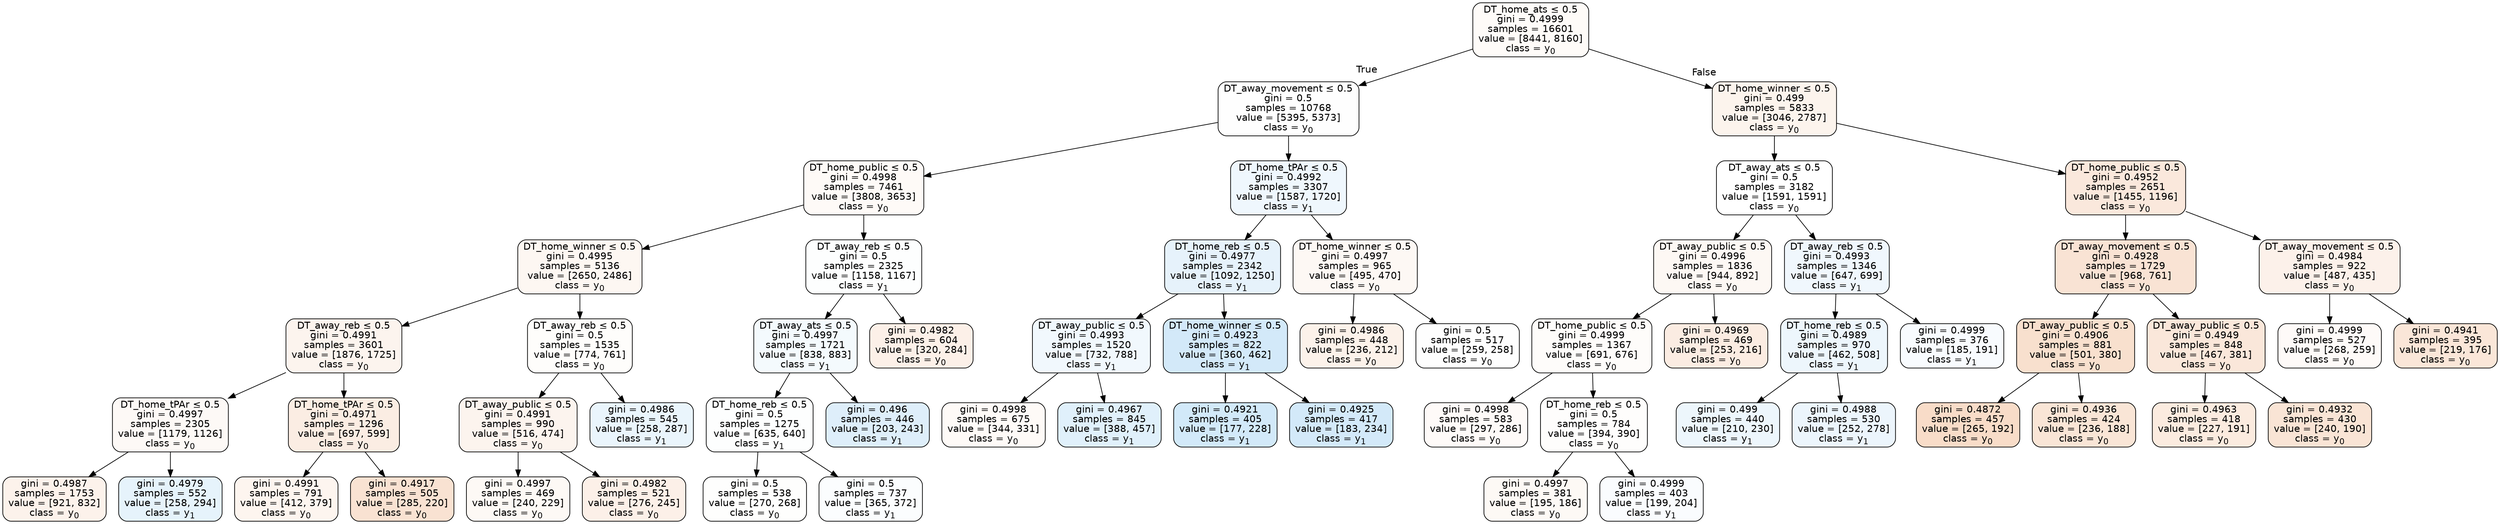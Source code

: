 digraph Tree {
node [shape=box, style="filled, rounded", color="black", fontname=helvetica] ;
edge [fontname=helvetica] ;
0 [label=<DT_home_ats &le; 0.5<br/>gini = 0.4999<br/>samples = 16601<br/>value = [8441, 8160]<br/>class = y<SUB>0</SUB>>, fillcolor="#e5813908"] ;
1 [label=<DT_away_movement &le; 0.5<br/>gini = 0.5<br/>samples = 10768<br/>value = [5395, 5373]<br/>class = y<SUB>0</SUB>>, fillcolor="#e5813901"] ;
0 -> 1 [labeldistance=2.5, labelangle=45, headlabel="True"] ;
2 [label=<DT_home_public &le; 0.5<br/>gini = 0.4998<br/>samples = 7461<br/>value = [3808, 3653]<br/>class = y<SUB>0</SUB>>, fillcolor="#e581390a"] ;
1 -> 2 ;
3 [label=<DT_home_winner &le; 0.5<br/>gini = 0.4995<br/>samples = 5136<br/>value = [2650, 2486]<br/>class = y<SUB>0</SUB>>, fillcolor="#e5813910"] ;
2 -> 3 ;
4 [label=<DT_away_reb &le; 0.5<br/>gini = 0.4991<br/>samples = 3601<br/>value = [1876, 1725]<br/>class = y<SUB>0</SUB>>, fillcolor="#e5813915"] ;
3 -> 4 ;
5 [label=<DT_home_tPAr &le; 0.5<br/>gini = 0.4997<br/>samples = 2305<br/>value = [1179, 1126]<br/>class = y<SUB>0</SUB>>, fillcolor="#e581390b"] ;
4 -> 5 ;
6 [label=<gini = 0.4987<br/>samples = 1753<br/>value = [921, 832]<br/>class = y<SUB>0</SUB>>, fillcolor="#e5813919"] ;
5 -> 6 ;
7 [label=<gini = 0.4979<br/>samples = 552<br/>value = [258, 294]<br/>class = y<SUB>1</SUB>>, fillcolor="#399de51f"] ;
5 -> 7 ;
8 [label=<DT_home_tPAr &le; 0.5<br/>gini = 0.4971<br/>samples = 1296<br/>value = [697, 599]<br/>class = y<SUB>0</SUB>>, fillcolor="#e5813924"] ;
4 -> 8 ;
9 [label=<gini = 0.4991<br/>samples = 791<br/>value = [412, 379]<br/>class = y<SUB>0</SUB>>, fillcolor="#e5813914"] ;
8 -> 9 ;
10 [label=<gini = 0.4917<br/>samples = 505<br/>value = [285, 220]<br/>class = y<SUB>0</SUB>>, fillcolor="#e581393a"] ;
8 -> 10 ;
11 [label=<DT_away_reb &le; 0.5<br/>gini = 0.5<br/>samples = 1535<br/>value = [774, 761]<br/>class = y<SUB>0</SUB>>, fillcolor="#e5813904"] ;
3 -> 11 ;
12 [label=<DT_away_public &le; 0.5<br/>gini = 0.4991<br/>samples = 990<br/>value = [516, 474]<br/>class = y<SUB>0</SUB>>, fillcolor="#e5813915"] ;
11 -> 12 ;
13 [label=<gini = 0.4997<br/>samples = 469<br/>value = [240, 229]<br/>class = y<SUB>0</SUB>>, fillcolor="#e581390c"] ;
12 -> 13 ;
14 [label=<gini = 0.4982<br/>samples = 521<br/>value = [276, 245]<br/>class = y<SUB>0</SUB>>, fillcolor="#e581391d"] ;
12 -> 14 ;
15 [label=<gini = 0.4986<br/>samples = 545<br/>value = [258, 287]<br/>class = y<SUB>1</SUB>>, fillcolor="#399de51a"] ;
11 -> 15 ;
16 [label=<DT_away_reb &le; 0.5<br/>gini = 0.5<br/>samples = 2325<br/>value = [1158, 1167]<br/>class = y<SUB>1</SUB>>, fillcolor="#399de502"] ;
2 -> 16 ;
17 [label=<DT_away_ats &le; 0.5<br/>gini = 0.4997<br/>samples = 1721<br/>value = [838, 883]<br/>class = y<SUB>1</SUB>>, fillcolor="#399de50d"] ;
16 -> 17 ;
18 [label=<DT_home_reb &le; 0.5<br/>gini = 0.5<br/>samples = 1275<br/>value = [635, 640]<br/>class = y<SUB>1</SUB>>, fillcolor="#399de502"] ;
17 -> 18 ;
19 [label=<gini = 0.5<br/>samples = 538<br/>value = [270, 268]<br/>class = y<SUB>0</SUB>>, fillcolor="#e5813902"] ;
18 -> 19 ;
20 [label=<gini = 0.5<br/>samples = 737<br/>value = [365, 372]<br/>class = y<SUB>1</SUB>>, fillcolor="#399de505"] ;
18 -> 20 ;
21 [label=<gini = 0.496<br/>samples = 446<br/>value = [203, 243]<br/>class = y<SUB>1</SUB>>, fillcolor="#399de52a"] ;
17 -> 21 ;
22 [label=<gini = 0.4982<br/>samples = 604<br/>value = [320, 284]<br/>class = y<SUB>0</SUB>>, fillcolor="#e581391d"] ;
16 -> 22 ;
23 [label=<DT_home_tPAr &le; 0.5<br/>gini = 0.4992<br/>samples = 3307<br/>value = [1587, 1720]<br/>class = y<SUB>1</SUB>>, fillcolor="#399de514"] ;
1 -> 23 ;
24 [label=<DT_home_reb &le; 0.5<br/>gini = 0.4977<br/>samples = 2342<br/>value = [1092, 1250]<br/>class = y<SUB>1</SUB>>, fillcolor="#399de520"] ;
23 -> 24 ;
25 [label=<DT_away_public &le; 0.5<br/>gini = 0.4993<br/>samples = 1520<br/>value = [732, 788]<br/>class = y<SUB>1</SUB>>, fillcolor="#399de512"] ;
24 -> 25 ;
26 [label=<gini = 0.4998<br/>samples = 675<br/>value = [344, 331]<br/>class = y<SUB>0</SUB>>, fillcolor="#e581390a"] ;
25 -> 26 ;
27 [label=<gini = 0.4967<br/>samples = 845<br/>value = [388, 457]<br/>class = y<SUB>1</SUB>>, fillcolor="#399de527"] ;
25 -> 27 ;
28 [label=<DT_home_winner &le; 0.5<br/>gini = 0.4923<br/>samples = 822<br/>value = [360, 462]<br/>class = y<SUB>1</SUB>>, fillcolor="#399de538"] ;
24 -> 28 ;
29 [label=<gini = 0.4921<br/>samples = 405<br/>value = [177, 228]<br/>class = y<SUB>1</SUB>>, fillcolor="#399de539"] ;
28 -> 29 ;
30 [label=<gini = 0.4925<br/>samples = 417<br/>value = [183, 234]<br/>class = y<SUB>1</SUB>>, fillcolor="#399de538"] ;
28 -> 30 ;
31 [label=<DT_home_winner &le; 0.5<br/>gini = 0.4997<br/>samples = 965<br/>value = [495, 470]<br/>class = y<SUB>0</SUB>>, fillcolor="#e581390d"] ;
23 -> 31 ;
32 [label=<gini = 0.4986<br/>samples = 448<br/>value = [236, 212]<br/>class = y<SUB>0</SUB>>, fillcolor="#e581391a"] ;
31 -> 32 ;
33 [label=<gini = 0.5<br/>samples = 517<br/>value = [259, 258]<br/>class = y<SUB>0</SUB>>, fillcolor="#e5813901"] ;
31 -> 33 ;
34 [label=<DT_home_winner &le; 0.5<br/>gini = 0.499<br/>samples = 5833<br/>value = [3046, 2787]<br/>class = y<SUB>0</SUB>>, fillcolor="#e5813916"] ;
0 -> 34 [labeldistance=2.5, labelangle=-45, headlabel="False"] ;
35 [label=<DT_away_ats &le; 0.5<br/>gini = 0.5<br/>samples = 3182<br/>value = [1591, 1591]<br/>class = y<SUB>0</SUB>>, fillcolor="#e5813900"] ;
34 -> 35 ;
36 [label=<DT_away_public &le; 0.5<br/>gini = 0.4996<br/>samples = 1836<br/>value = [944, 892]<br/>class = y<SUB>0</SUB>>, fillcolor="#e581390e"] ;
35 -> 36 ;
37 [label=<DT_home_public &le; 0.5<br/>gini = 0.4999<br/>samples = 1367<br/>value = [691, 676]<br/>class = y<SUB>0</SUB>>, fillcolor="#e5813906"] ;
36 -> 37 ;
38 [label=<gini = 0.4998<br/>samples = 583<br/>value = [297, 286]<br/>class = y<SUB>0</SUB>>, fillcolor="#e5813909"] ;
37 -> 38 ;
39 [label=<DT_home_reb &le; 0.5<br/>gini = 0.5<br/>samples = 784<br/>value = [394, 390]<br/>class = y<SUB>0</SUB>>, fillcolor="#e5813903"] ;
37 -> 39 ;
40 [label=<gini = 0.4997<br/>samples = 381<br/>value = [195, 186]<br/>class = y<SUB>0</SUB>>, fillcolor="#e581390c"] ;
39 -> 40 ;
41 [label=<gini = 0.4999<br/>samples = 403<br/>value = [199, 204]<br/>class = y<SUB>1</SUB>>, fillcolor="#399de506"] ;
39 -> 41 ;
42 [label=<gini = 0.4969<br/>samples = 469<br/>value = [253, 216]<br/>class = y<SUB>0</SUB>>, fillcolor="#e5813925"] ;
36 -> 42 ;
43 [label=<DT_away_reb &le; 0.5<br/>gini = 0.4993<br/>samples = 1346<br/>value = [647, 699]<br/>class = y<SUB>1</SUB>>, fillcolor="#399de513"] ;
35 -> 43 ;
44 [label=<DT_home_reb &le; 0.5<br/>gini = 0.4989<br/>samples = 970<br/>value = [462, 508]<br/>class = y<SUB>1</SUB>>, fillcolor="#399de517"] ;
43 -> 44 ;
45 [label=<gini = 0.499<br/>samples = 440<br/>value = [210, 230]<br/>class = y<SUB>1</SUB>>, fillcolor="#399de516"] ;
44 -> 45 ;
46 [label=<gini = 0.4988<br/>samples = 530<br/>value = [252, 278]<br/>class = y<SUB>1</SUB>>, fillcolor="#399de518"] ;
44 -> 46 ;
47 [label=<gini = 0.4999<br/>samples = 376<br/>value = [185, 191]<br/>class = y<SUB>1</SUB>>, fillcolor="#399de508"] ;
43 -> 47 ;
48 [label=<DT_home_public &le; 0.5<br/>gini = 0.4952<br/>samples = 2651<br/>value = [1455, 1196]<br/>class = y<SUB>0</SUB>>, fillcolor="#e581392d"] ;
34 -> 48 ;
49 [label=<DT_away_movement &le; 0.5<br/>gini = 0.4928<br/>samples = 1729<br/>value = [968, 761]<br/>class = y<SUB>0</SUB>>, fillcolor="#e5813937"] ;
48 -> 49 ;
50 [label=<DT_away_public &le; 0.5<br/>gini = 0.4906<br/>samples = 881<br/>value = [501, 380]<br/>class = y<SUB>0</SUB>>, fillcolor="#e581393e"] ;
49 -> 50 ;
51 [label=<gini = 0.4872<br/>samples = 457<br/>value = [265, 192]<br/>class = y<SUB>0</SUB>>, fillcolor="#e5813946"] ;
50 -> 51 ;
52 [label=<gini = 0.4936<br/>samples = 424<br/>value = [236, 188]<br/>class = y<SUB>0</SUB>>, fillcolor="#e5813934"] ;
50 -> 52 ;
53 [label=<DT_away_public &le; 0.5<br/>gini = 0.4949<br/>samples = 848<br/>value = [467, 381]<br/>class = y<SUB>0</SUB>>, fillcolor="#e581392f"] ;
49 -> 53 ;
54 [label=<gini = 0.4963<br/>samples = 418<br/>value = [227, 191]<br/>class = y<SUB>0</SUB>>, fillcolor="#e5813928"] ;
53 -> 54 ;
55 [label=<gini = 0.4932<br/>samples = 430<br/>value = [240, 190]<br/>class = y<SUB>0</SUB>>, fillcolor="#e5813935"] ;
53 -> 55 ;
56 [label=<DT_away_movement &le; 0.5<br/>gini = 0.4984<br/>samples = 922<br/>value = [487, 435]<br/>class = y<SUB>0</SUB>>, fillcolor="#e581391b"] ;
48 -> 56 ;
57 [label=<gini = 0.4999<br/>samples = 527<br/>value = [268, 259]<br/>class = y<SUB>0</SUB>>, fillcolor="#e5813909"] ;
56 -> 57 ;
58 [label=<gini = 0.4941<br/>samples = 395<br/>value = [219, 176]<br/>class = y<SUB>0</SUB>>, fillcolor="#e5813932"] ;
56 -> 58 ;
}